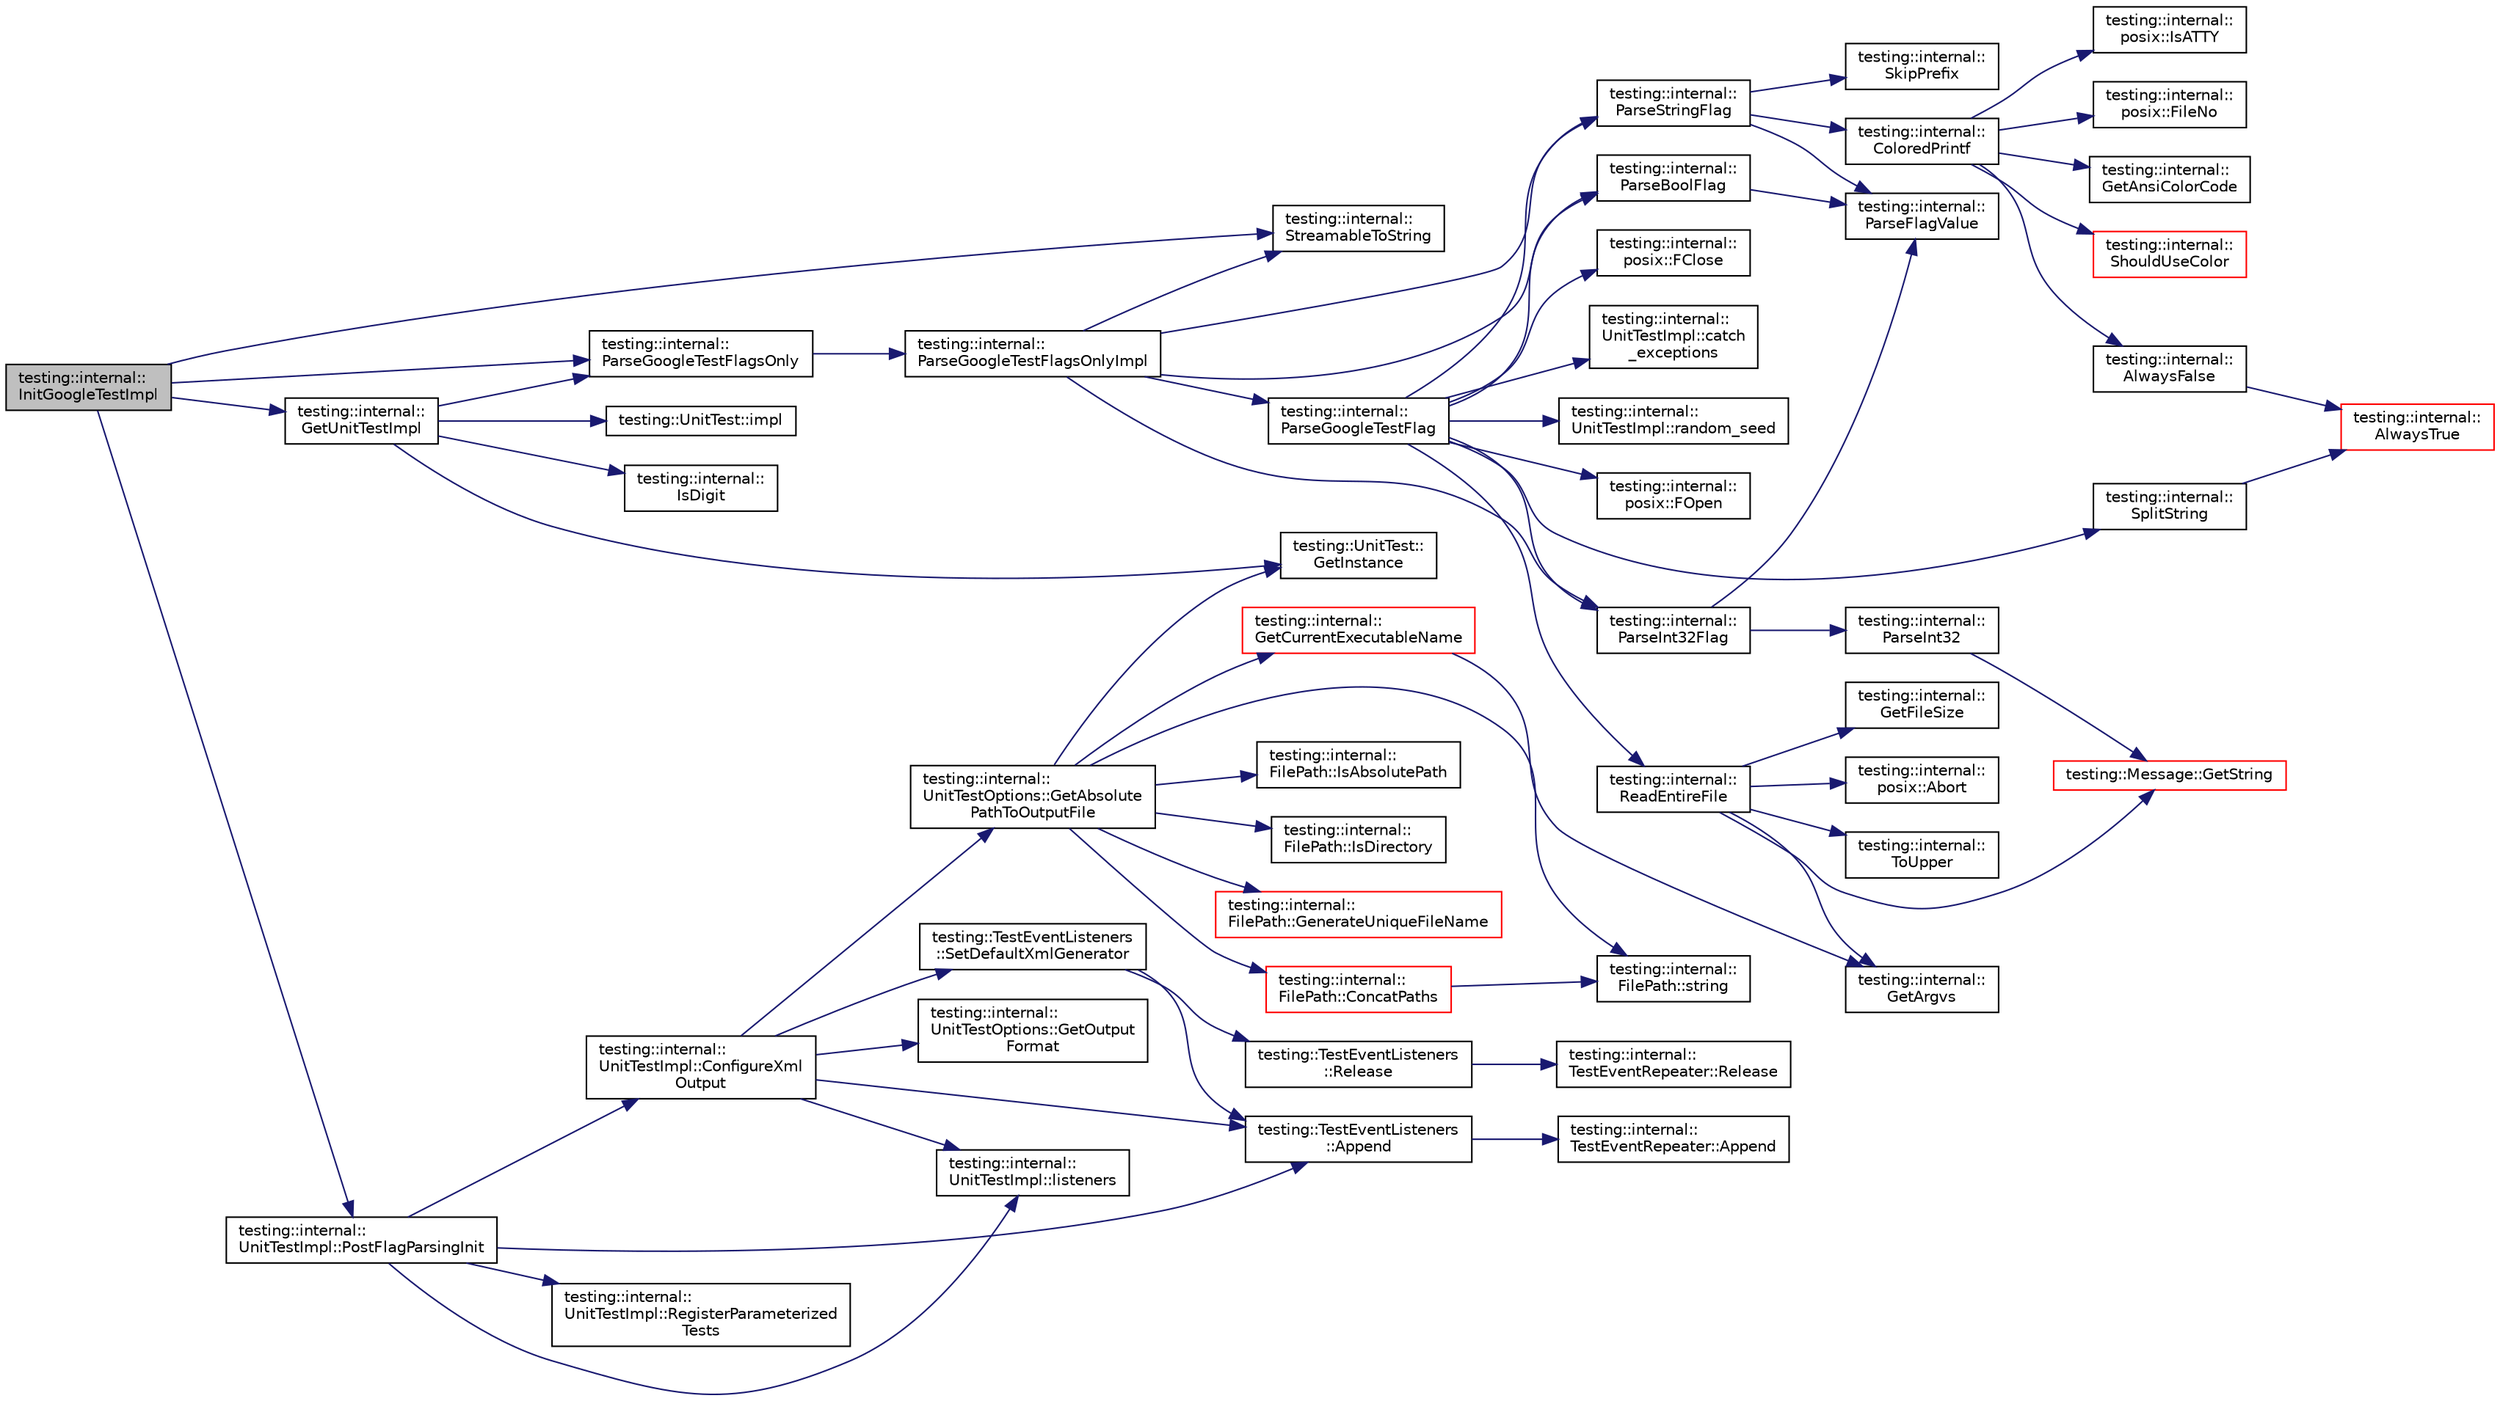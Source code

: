 digraph "testing::internal::InitGoogleTestImpl"
{
  edge [fontname="Helvetica",fontsize="10",labelfontname="Helvetica",labelfontsize="10"];
  node [fontname="Helvetica",fontsize="10",shape=record];
  rankdir="LR";
  Node1432 [label="testing::internal::\lInitGoogleTestImpl",height=0.2,width=0.4,color="black", fillcolor="grey75", style="filled", fontcolor="black"];
  Node1432 -> Node1433 [color="midnightblue",fontsize="10",style="solid",fontname="Helvetica"];
  Node1433 [label="testing::internal::\lStreamableToString",height=0.2,width=0.4,color="black", fillcolor="white", style="filled",URL="$d0/da7/namespacetesting_1_1internal.html#aad4beed95d0846e6ffc5da0978ef3bb9"];
  Node1432 -> Node1434 [color="midnightblue",fontsize="10",style="solid",fontname="Helvetica"];
  Node1434 [label="testing::internal::\lParseGoogleTestFlagsOnly",height=0.2,width=0.4,color="black", fillcolor="white", style="filled",URL="$d0/da7/namespacetesting_1_1internal.html#a472880afbcc592a41e3d623e2dec8412"];
  Node1434 -> Node1435 [color="midnightblue",fontsize="10",style="solid",fontname="Helvetica"];
  Node1435 [label="testing::internal::\lParseGoogleTestFlagsOnlyImpl",height=0.2,width=0.4,color="black", fillcolor="white", style="filled",URL="$d0/da7/namespacetesting_1_1internal.html#ae4c46ce8c3d016848fff52cc5133f2ac"];
  Node1435 -> Node1433 [color="midnightblue",fontsize="10",style="solid",fontname="Helvetica"];
  Node1435 -> Node1436 [color="midnightblue",fontsize="10",style="solid",fontname="Helvetica"];
  Node1436 [label="testing::internal::\lParseBoolFlag",height=0.2,width=0.4,color="black", fillcolor="white", style="filled",URL="$d0/da7/namespacetesting_1_1internal.html#ada3b98e7cfe93f4ba2053c470d9e3e51"];
  Node1436 -> Node1437 [color="midnightblue",fontsize="10",style="solid",fontname="Helvetica"];
  Node1437 [label="testing::internal::\lParseFlagValue",height=0.2,width=0.4,color="black", fillcolor="white", style="filled",URL="$d0/da7/namespacetesting_1_1internal.html#a8bfd56af5e4a89bfb76f7e1723e41b03"];
  Node1435 -> Node1438 [color="midnightblue",fontsize="10",style="solid",fontname="Helvetica"];
  Node1438 [label="testing::internal::\lParseInt32Flag",height=0.2,width=0.4,color="black", fillcolor="white", style="filled",URL="$d0/da7/namespacetesting_1_1internal.html#ae3449e173767750b613114ceac6d916a"];
  Node1438 -> Node1437 [color="midnightblue",fontsize="10",style="solid",fontname="Helvetica"];
  Node1438 -> Node1439 [color="midnightblue",fontsize="10",style="solid",fontname="Helvetica"];
  Node1439 [label="testing::internal::\lParseInt32",height=0.2,width=0.4,color="black", fillcolor="white", style="filled",URL="$d0/da7/namespacetesting_1_1internal.html#ac06fc81336a3d80755f4020d34321766"];
  Node1439 -> Node1440 [color="midnightblue",fontsize="10",style="solid",fontname="Helvetica"];
  Node1440 [label="testing::Message::GetString",height=0.2,width=0.4,color="red", fillcolor="white", style="filled",URL="$d2/da9/classtesting_1_1_message.html#a2cdc4df62bdcc9df37651a1cf527704e"];
  Node1435 -> Node1443 [color="midnightblue",fontsize="10",style="solid",fontname="Helvetica"];
  Node1443 [label="testing::internal::\lParseStringFlag",height=0.2,width=0.4,color="black", fillcolor="white", style="filled",URL="$d0/da7/namespacetesting_1_1internal.html#aa4ce312efaaf7a97aac2303173afe021"];
  Node1443 -> Node1437 [color="midnightblue",fontsize="10",style="solid",fontname="Helvetica"];
  Node1443 -> Node1444 [color="midnightblue",fontsize="10",style="solid",fontname="Helvetica"];
  Node1444 [label="testing::internal::\lSkipPrefix",height=0.2,width=0.4,color="black", fillcolor="white", style="filled",URL="$d0/da7/namespacetesting_1_1internal.html#a244d9a3765727306b597b8992ab84036"];
  Node1443 -> Node1445 [color="midnightblue",fontsize="10",style="solid",fontname="Helvetica"];
  Node1445 [label="testing::internal::\lColoredPrintf",height=0.2,width=0.4,color="black", fillcolor="white", style="filled",URL="$d0/da7/namespacetesting_1_1internal.html#adef3055706176001364e54eb73a87e31"];
  Node1445 -> Node1446 [color="midnightblue",fontsize="10",style="solid",fontname="Helvetica"];
  Node1446 [label="testing::internal::\lAlwaysFalse",height=0.2,width=0.4,color="black", fillcolor="white", style="filled",URL="$d0/da7/namespacetesting_1_1internal.html#a4b24c851ab13569b1b15b3d259b60d2e"];
  Node1446 -> Node1447 [color="midnightblue",fontsize="10",style="solid",fontname="Helvetica"];
  Node1447 [label="testing::internal::\lAlwaysTrue",height=0.2,width=0.4,color="red", fillcolor="white", style="filled",URL="$d0/da7/namespacetesting_1_1internal.html#a922c9da63cd4bf94fc473b9ecac76414"];
  Node1445 -> Node1449 [color="midnightblue",fontsize="10",style="solid",fontname="Helvetica"];
  Node1449 [label="testing::internal::\lShouldUseColor",height=0.2,width=0.4,color="red", fillcolor="white", style="filled",URL="$d0/da7/namespacetesting_1_1internal.html#ac1db1b4603967a6c4404f31cbbac31a6"];
  Node1445 -> Node1454 [color="midnightblue",fontsize="10",style="solid",fontname="Helvetica"];
  Node1454 [label="testing::internal::\lposix::IsATTY",height=0.2,width=0.4,color="black", fillcolor="white", style="filled",URL="$d0/d81/namespacetesting_1_1internal_1_1posix.html#a16ebe936b3a8ea462a94191635aedc27"];
  Node1445 -> Node1455 [color="midnightblue",fontsize="10",style="solid",fontname="Helvetica"];
  Node1455 [label="testing::internal::\lposix::FileNo",height=0.2,width=0.4,color="black", fillcolor="white", style="filled",URL="$d0/d81/namespacetesting_1_1internal_1_1posix.html#a3117b067e1f942a2031e666953120ccc"];
  Node1445 -> Node1456 [color="midnightblue",fontsize="10",style="solid",fontname="Helvetica"];
  Node1456 [label="testing::internal::\lGetAnsiColorCode",height=0.2,width=0.4,color="black", fillcolor="white", style="filled",URL="$d0/da7/namespacetesting_1_1internal.html#a0aefb9deb60e90f19c236559837303d8"];
  Node1435 -> Node1457 [color="midnightblue",fontsize="10",style="solid",fontname="Helvetica"];
  Node1457 [label="testing::internal::\lParseGoogleTestFlag",height=0.2,width=0.4,color="black", fillcolor="white", style="filled",URL="$d0/da7/namespacetesting_1_1internal.html#afccff08aa2b1ede0dd32c1364a5dee42"];
  Node1457 -> Node1436 [color="midnightblue",fontsize="10",style="solid",fontname="Helvetica"];
  Node1457 -> Node1458 [color="midnightblue",fontsize="10",style="solid",fontname="Helvetica"];
  Node1458 [label="testing::internal::\lUnitTestImpl::catch\l_exceptions",height=0.2,width=0.4,color="black", fillcolor="white", style="filled",URL="$d7/dda/classtesting_1_1internal_1_1_unit_test_impl.html#aa311b980783a9cfb547831f7b19e3f3a"];
  Node1457 -> Node1443 [color="midnightblue",fontsize="10",style="solid",fontname="Helvetica"];
  Node1457 -> Node1438 [color="midnightblue",fontsize="10",style="solid",fontname="Helvetica"];
  Node1457 -> Node1459 [color="midnightblue",fontsize="10",style="solid",fontname="Helvetica"];
  Node1459 [label="testing::internal::\lUnitTestImpl::random_seed",height=0.2,width=0.4,color="black", fillcolor="white", style="filled",URL="$d7/dda/classtesting_1_1internal_1_1_unit_test_impl.html#a625b9fb6d17b008c44fc902255e6343c"];
  Node1457 -> Node1460 [color="midnightblue",fontsize="10",style="solid",fontname="Helvetica"];
  Node1460 [label="testing::internal::\lposix::FOpen",height=0.2,width=0.4,color="black", fillcolor="white", style="filled",URL="$d0/d81/namespacetesting_1_1internal_1_1posix.html#a4042201dcc4932641d484e7ddf94de7d"];
  Node1457 -> Node1461 [color="midnightblue",fontsize="10",style="solid",fontname="Helvetica"];
  Node1461 [label="testing::internal::\lReadEntireFile",height=0.2,width=0.4,color="black", fillcolor="white", style="filled",URL="$d0/da7/namespacetesting_1_1internal.html#a2cc0be60c54a8701423fe5297e1349ee"];
  Node1461 -> Node1462 [color="midnightblue",fontsize="10",style="solid",fontname="Helvetica"];
  Node1462 [label="testing::internal::\lGetFileSize",height=0.2,width=0.4,color="black", fillcolor="white", style="filled",URL="$d0/da7/namespacetesting_1_1internal.html#a06ca3f65f5e85c9ce7299b9e4cd52408"];
  Node1461 -> Node1463 [color="midnightblue",fontsize="10",style="solid",fontname="Helvetica"];
  Node1463 [label="testing::internal::\lGetArgvs",height=0.2,width=0.4,color="black", fillcolor="white", style="filled",URL="$d0/da7/namespacetesting_1_1internal.html#a344160f771a3b754fa4e54b6e9846b23"];
  Node1461 -> Node1453 [color="midnightblue",fontsize="10",style="solid",fontname="Helvetica"];
  Node1453 [label="testing::internal::\lposix::Abort",height=0.2,width=0.4,color="black", fillcolor="white", style="filled",URL="$d0/d81/namespacetesting_1_1internal_1_1posix.html#a69b8278c59359dd6a6f941b4643db9fb"];
  Node1461 -> Node1464 [color="midnightblue",fontsize="10",style="solid",fontname="Helvetica"];
  Node1464 [label="testing::internal::\lToUpper",height=0.2,width=0.4,color="black", fillcolor="white", style="filled",URL="$d0/da7/namespacetesting_1_1internal.html#ac1b876a8133895bd553d4780ecaa1e3a"];
  Node1461 -> Node1440 [color="midnightblue",fontsize="10",style="solid",fontname="Helvetica"];
  Node1457 -> Node1465 [color="midnightblue",fontsize="10",style="solid",fontname="Helvetica"];
  Node1465 [label="testing::internal::\lposix::FClose",height=0.2,width=0.4,color="black", fillcolor="white", style="filled",URL="$d0/d81/namespacetesting_1_1internal_1_1posix.html#af4beeaaa8d62916d5e3b644a1ddfbd6b"];
  Node1457 -> Node1466 [color="midnightblue",fontsize="10",style="solid",fontname="Helvetica"];
  Node1466 [label="testing::internal::\lSplitString",height=0.2,width=0.4,color="black", fillcolor="white", style="filled",URL="$d0/da7/namespacetesting_1_1internal.html#a8eb8eddf760375a490e007b20777ec56"];
  Node1466 -> Node1447 [color="midnightblue",fontsize="10",style="solid",fontname="Helvetica"];
  Node1432 -> Node1467 [color="midnightblue",fontsize="10",style="solid",fontname="Helvetica"];
  Node1467 [label="testing::internal::\lGetUnitTestImpl",height=0.2,width=0.4,color="black", fillcolor="white", style="filled",URL="$d0/da7/namespacetesting_1_1internal.html#a9bd0caf5d16512de38b39599c13ee634"];
  Node1467 -> Node1468 [color="midnightblue",fontsize="10",style="solid",fontname="Helvetica"];
  Node1468 [label="testing::UnitTest::\lGetInstance",height=0.2,width=0.4,color="black", fillcolor="white", style="filled",URL="$d7/d47/classtesting_1_1_unit_test.html#a24192400b70b3b946746954e9574fb8e"];
  Node1467 -> Node1469 [color="midnightblue",fontsize="10",style="solid",fontname="Helvetica"];
  Node1469 [label="testing::UnitTest::impl",height=0.2,width=0.4,color="black", fillcolor="white", style="filled",URL="$d7/d47/classtesting_1_1_unit_test.html#a4df5d11a58affb337d7fa62eaa07690e"];
  Node1467 -> Node1434 [color="midnightblue",fontsize="10",style="solid",fontname="Helvetica"];
  Node1467 -> Node1470 [color="midnightblue",fontsize="10",style="solid",fontname="Helvetica"];
  Node1470 [label="testing::internal::\lIsDigit",height=0.2,width=0.4,color="black", fillcolor="white", style="filled",URL="$d0/da7/namespacetesting_1_1internal.html#a4bd96b7fa6486802d33ddc217af55a39"];
  Node1432 -> Node1471 [color="midnightblue",fontsize="10",style="solid",fontname="Helvetica"];
  Node1471 [label="testing::internal::\lUnitTestImpl::PostFlagParsingInit",height=0.2,width=0.4,color="black", fillcolor="white", style="filled",URL="$d7/dda/classtesting_1_1internal_1_1_unit_test_impl.html#a772894193104b1b2516f16e6ff813168"];
  Node1471 -> Node1472 [color="midnightblue",fontsize="10",style="solid",fontname="Helvetica"];
  Node1472 [label="testing::internal::\lUnitTestImpl::listeners",height=0.2,width=0.4,color="black", fillcolor="white", style="filled",URL="$d7/dda/classtesting_1_1internal_1_1_unit_test_impl.html#a67211f8475936f88d0e4d30f841c0da4"];
  Node1471 -> Node1473 [color="midnightblue",fontsize="10",style="solid",fontname="Helvetica"];
  Node1473 [label="testing::TestEventListeners\l::Append",height=0.2,width=0.4,color="black", fillcolor="white", style="filled",URL="$df/dab/classtesting_1_1_test_event_listeners.html#a1207dce74d64c1c39ffa6105560536a0"];
  Node1473 -> Node1474 [color="midnightblue",fontsize="10",style="solid",fontname="Helvetica"];
  Node1474 [label="testing::internal::\lTestEventRepeater::Append",height=0.2,width=0.4,color="black", fillcolor="white", style="filled",URL="$d2/d7d/classtesting_1_1internal_1_1_test_event_repeater.html#ad154ce021881721a5c46994316b14cb1"];
  Node1471 -> Node1475 [color="midnightblue",fontsize="10",style="solid",fontname="Helvetica"];
  Node1475 [label="testing::internal::\lUnitTestImpl::RegisterParameterized\lTests",height=0.2,width=0.4,color="black", fillcolor="white", style="filled",URL="$d7/dda/classtesting_1_1internal_1_1_unit_test_impl.html#af84d2515f1a272a8783f00a3e8c0aff8"];
  Node1471 -> Node1476 [color="midnightblue",fontsize="10",style="solid",fontname="Helvetica"];
  Node1476 [label="testing::internal::\lUnitTestImpl::ConfigureXml\lOutput",height=0.2,width=0.4,color="black", fillcolor="white", style="filled",URL="$d7/dda/classtesting_1_1internal_1_1_unit_test_impl.html#a21cd7b2928de03a55b5252f29dd5ae6d"];
  Node1476 -> Node1477 [color="midnightblue",fontsize="10",style="solid",fontname="Helvetica"];
  Node1477 [label="testing::internal::\lUnitTestOptions::GetOutput\lFormat",height=0.2,width=0.4,color="black", fillcolor="white", style="filled",URL="$d9/df0/classtesting_1_1internal_1_1_unit_test_options.html#ae7413a21296d885c6924650b51ac4f6d"];
  Node1476 -> Node1472 [color="midnightblue",fontsize="10",style="solid",fontname="Helvetica"];
  Node1476 -> Node1478 [color="midnightblue",fontsize="10",style="solid",fontname="Helvetica"];
  Node1478 [label="testing::TestEventListeners\l::SetDefaultXmlGenerator",height=0.2,width=0.4,color="black", fillcolor="white", style="filled",URL="$df/dab/classtesting_1_1_test_event_listeners.html#a36dbac47563ef8bb78cb467d11f5b4d9"];
  Node1478 -> Node1479 [color="midnightblue",fontsize="10",style="solid",fontname="Helvetica"];
  Node1479 [label="testing::TestEventListeners\l::Release",height=0.2,width=0.4,color="black", fillcolor="white", style="filled",URL="$df/dab/classtesting_1_1_test_event_listeners.html#a038c9fa1975f84d6f3d25b52bc7bccdd"];
  Node1479 -> Node1480 [color="midnightblue",fontsize="10",style="solid",fontname="Helvetica"];
  Node1480 [label="testing::internal::\lTestEventRepeater::Release",height=0.2,width=0.4,color="black", fillcolor="white", style="filled",URL="$d2/d7d/classtesting_1_1internal_1_1_test_event_repeater.html#ac77a3d127e4726e11694e4ee9cf3b793"];
  Node1478 -> Node1473 [color="midnightblue",fontsize="10",style="solid",fontname="Helvetica"];
  Node1476 -> Node1481 [color="midnightblue",fontsize="10",style="solid",fontname="Helvetica"];
  Node1481 [label="testing::internal::\lUnitTestOptions::GetAbsolute\lPathToOutputFile",height=0.2,width=0.4,color="black", fillcolor="white", style="filled",URL="$d9/df0/classtesting_1_1internal_1_1_unit_test_options.html#a993fb30ad66104158c8c0ac508daca3f"];
  Node1481 -> Node1482 [color="midnightblue",fontsize="10",style="solid",fontname="Helvetica"];
  Node1482 [label="testing::internal::\lFilePath::ConcatPaths",height=0.2,width=0.4,color="red", fillcolor="white", style="filled",URL="$de/d14/classtesting_1_1internal_1_1_file_path.html#ac9d57987f60ac43f0c57b89e333e531e"];
  Node1482 -> Node1487 [color="midnightblue",fontsize="10",style="solid",fontname="Helvetica"];
  Node1487 [label="testing::internal::\lFilePath::string",height=0.2,width=0.4,color="black", fillcolor="white", style="filled",URL="$de/d14/classtesting_1_1internal_1_1_file_path.html#ab1d58734f2e179264eb6353fea57361d"];
  Node1481 -> Node1468 [color="midnightblue",fontsize="10",style="solid",fontname="Helvetica"];
  Node1481 -> Node1487 [color="midnightblue",fontsize="10",style="solid",fontname="Helvetica"];
  Node1481 -> Node1488 [color="midnightblue",fontsize="10",style="solid",fontname="Helvetica"];
  Node1488 [label="testing::internal::\lFilePath::IsAbsolutePath",height=0.2,width=0.4,color="black", fillcolor="white", style="filled",URL="$de/d14/classtesting_1_1internal_1_1_file_path.html#ae17e5581e7996021e598851fe947df9c"];
  Node1481 -> Node1485 [color="midnightblue",fontsize="10",style="solid",fontname="Helvetica"];
  Node1485 [label="testing::internal::\lFilePath::IsDirectory",height=0.2,width=0.4,color="black", fillcolor="white", style="filled",URL="$de/d14/classtesting_1_1internal_1_1_file_path.html#a73fc042ad65e85bbecb956eb4603a6f2"];
  Node1481 -> Node1489 [color="midnightblue",fontsize="10",style="solid",fontname="Helvetica"];
  Node1489 [label="testing::internal::\lFilePath::GenerateUniqueFileName",height=0.2,width=0.4,color="red", fillcolor="white", style="filled",URL="$de/d14/classtesting_1_1internal_1_1_file_path.html#a2280a77adb394cf80bb5f73fc292e8c8"];
  Node1481 -> Node1494 [color="midnightblue",fontsize="10",style="solid",fontname="Helvetica"];
  Node1494 [label="testing::internal::\lGetCurrentExecutableName",height=0.2,width=0.4,color="red", fillcolor="white", style="filled",URL="$d0/da7/namespacetesting_1_1internal.html#a7a2bbf069f75bc99873976ad6fc356ad"];
  Node1494 -> Node1463 [color="midnightblue",fontsize="10",style="solid",fontname="Helvetica"];
  Node1476 -> Node1473 [color="midnightblue",fontsize="10",style="solid",fontname="Helvetica"];
}
